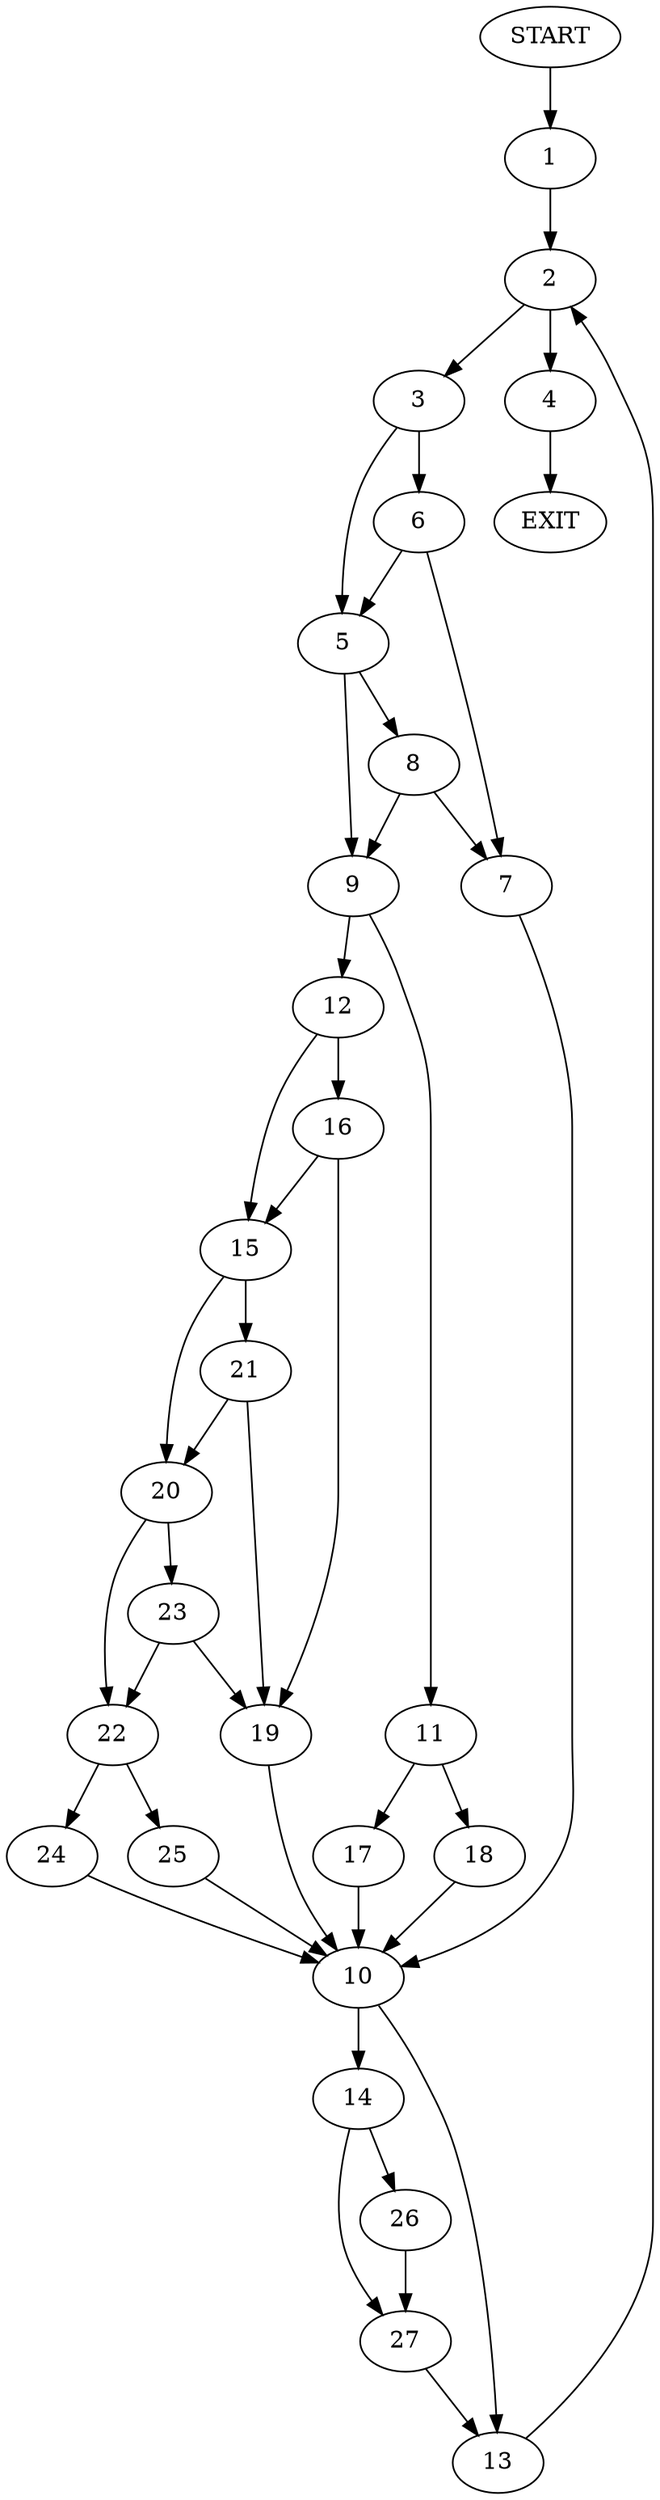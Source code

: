 digraph {
0 [label="START"]
28 [label="EXIT"]
0 -> 1
1 -> 2
2 -> 3
2 -> 4
4 -> 28
3 -> 5
3 -> 6
6 -> 7
6 -> 5
5 -> 8
5 -> 9
7 -> 10
8 -> 7
8 -> 9
9 -> 11
9 -> 12
10 -> 13
10 -> 14
12 -> 15
12 -> 16
11 -> 17
11 -> 18
16 -> 19
16 -> 15
15 -> 20
15 -> 21
19 -> 10
21 -> 20
21 -> 19
20 -> 22
20 -> 23
22 -> 24
22 -> 25
23 -> 22
23 -> 19
24 -> 10
25 -> 10
18 -> 10
17 -> 10
13 -> 2
14 -> 26
14 -> 27
27 -> 13
26 -> 27
}
